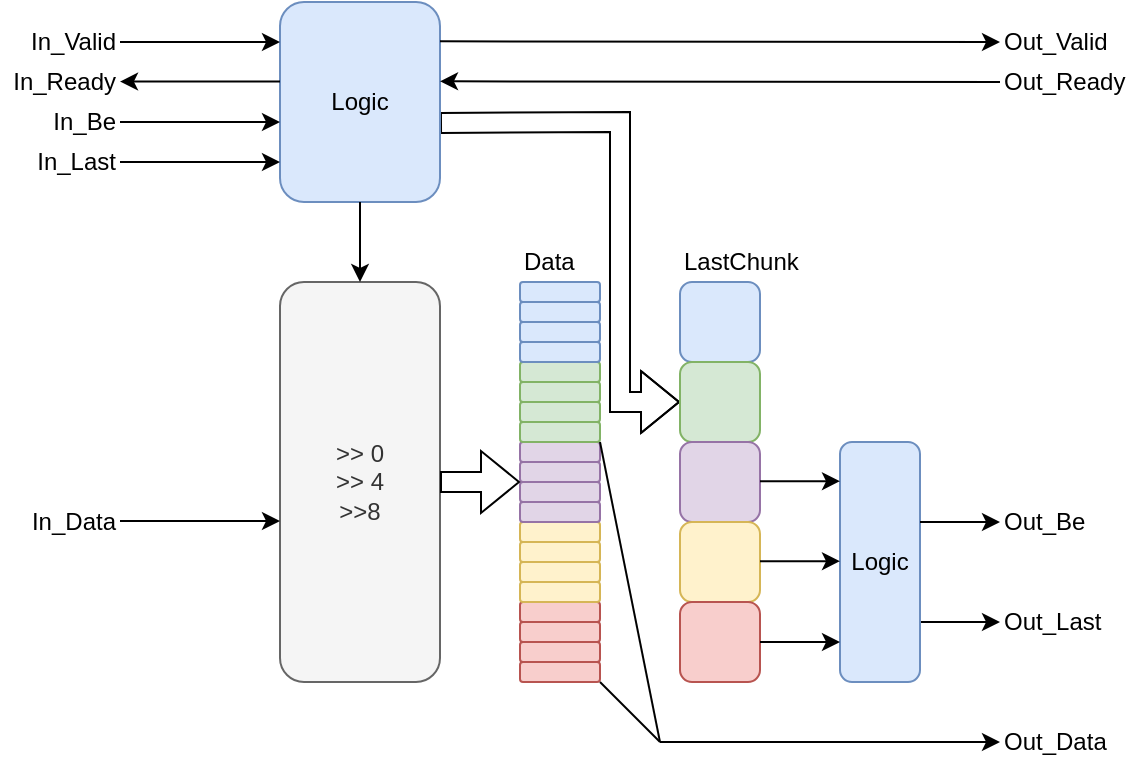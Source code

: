 <mxfile version="26.0.4">
  <diagram name="olo_base_wconv_n2m" id="sQZPAQ0m2a0brsjAJA3f">
    <mxGraphModel dx="1591" dy="1197" grid="1" gridSize="10" guides="1" tooltips="1" connect="1" arrows="1" fold="1" page="1" pageScale="1" pageWidth="10000" pageHeight="10000" math="0" shadow="0">
      <root>
        <mxCell id="0" />
        <mxCell id="1" parent="0" />
        <mxCell id="br58NJxcLIrbls-2tRWk-36" value="" style="shape=flexArrow;endArrow=classic;html=1;rounded=0;entryX=0;entryY=0.5;entryDx=0;entryDy=0;exitX=1;exitY=0.605;exitDx=0;exitDy=0;exitPerimeter=0;" edge="1" parent="1" source="br58NJxcLIrbls-2tRWk-1" target="br58NJxcLIrbls-2tRWk-29">
          <mxGeometry width="50" height="50" relative="1" as="geometry">
            <mxPoint x="570" y="960" as="sourcePoint" />
            <mxPoint x="620" y="1050" as="targetPoint" />
            <Array as="points">
              <mxPoint x="650" y="960" />
              <mxPoint x="650" y="1100" />
            </Array>
          </mxGeometry>
        </mxCell>
        <mxCell id="BS4bdiccRaYcMO0Jhtpn-28" value="In_Valid" style="text;html=1;align=right;verticalAlign=middle;whiteSpace=wrap;rounded=0;" parent="1" vertex="1">
          <mxGeometry x="340" y="910" width="60" height="20" as="geometry" />
        </mxCell>
        <mxCell id="br58NJxcLIrbls-2tRWk-1" value="Logic" style="rounded=1;whiteSpace=wrap;html=1;fillColor=#dae8fc;strokeColor=#6c8ebf;fontColor=#000000;" vertex="1" parent="1">
          <mxGeometry x="480" y="900" width="80" height="100" as="geometry" />
        </mxCell>
        <mxCell id="br58NJxcLIrbls-2tRWk-2" value="&lt;div&gt;&lt;span style=&quot;background-color: transparent; color: light-dark(rgb(51, 51, 51), rgb(193, 193, 193));&quot;&gt;&amp;gt;&amp;gt; 0&lt;/span&gt;&lt;br&gt;&lt;/div&gt;&lt;div&gt;&amp;gt;&amp;gt; 4&lt;/div&gt;&lt;div&gt;&amp;gt;&amp;gt;8&lt;/div&gt;" style="rounded=1;whiteSpace=wrap;html=1;fillColor=#f5f5f5;strokeColor=#666666;fontColor=#333333;" vertex="1" parent="1">
          <mxGeometry x="480" y="1040" width="80" height="200" as="geometry" />
        </mxCell>
        <mxCell id="br58NJxcLIrbls-2tRWk-3" value="" style="rounded=1;whiteSpace=wrap;html=1;fillColor=#f8cecc;strokeColor=#b85450;" vertex="1" parent="1">
          <mxGeometry x="600" y="1230" width="40" height="10" as="geometry" />
        </mxCell>
        <mxCell id="br58NJxcLIrbls-2tRWk-4" value="" style="rounded=1;whiteSpace=wrap;html=1;fillColor=#f8cecc;strokeColor=#b85450;" vertex="1" parent="1">
          <mxGeometry x="600" y="1220" width="40" height="10" as="geometry" />
        </mxCell>
        <mxCell id="br58NJxcLIrbls-2tRWk-5" value="" style="rounded=1;whiteSpace=wrap;html=1;fillColor=#f8cecc;strokeColor=#b85450;" vertex="1" parent="1">
          <mxGeometry x="600" y="1210" width="40" height="10" as="geometry" />
        </mxCell>
        <mxCell id="br58NJxcLIrbls-2tRWk-6" value="" style="rounded=1;whiteSpace=wrap;html=1;fillColor=#f8cecc;strokeColor=#b85450;" vertex="1" parent="1">
          <mxGeometry x="600" y="1200" width="40" height="10" as="geometry" />
        </mxCell>
        <mxCell id="br58NJxcLIrbls-2tRWk-12" value="" style="rounded=1;whiteSpace=wrap;html=1;fillColor=#fff2cc;strokeColor=#d6b656;" vertex="1" parent="1">
          <mxGeometry x="600" y="1190" width="40" height="10" as="geometry" />
        </mxCell>
        <mxCell id="br58NJxcLIrbls-2tRWk-13" value="" style="rounded=1;whiteSpace=wrap;html=1;fillColor=#fff2cc;strokeColor=#d6b656;" vertex="1" parent="1">
          <mxGeometry x="600" y="1180" width="40" height="10" as="geometry" />
        </mxCell>
        <mxCell id="br58NJxcLIrbls-2tRWk-14" value="" style="rounded=1;whiteSpace=wrap;html=1;fillColor=#fff2cc;strokeColor=#d6b656;" vertex="1" parent="1">
          <mxGeometry x="600" y="1170" width="40" height="10" as="geometry" />
        </mxCell>
        <mxCell id="br58NJxcLIrbls-2tRWk-15" value="" style="rounded=1;whiteSpace=wrap;html=1;fillColor=#fff2cc;strokeColor=#d6b656;" vertex="1" parent="1">
          <mxGeometry x="600" y="1160" width="40" height="10" as="geometry" />
        </mxCell>
        <mxCell id="br58NJxcLIrbls-2tRWk-16" value="" style="rounded=1;whiteSpace=wrap;html=1;fillColor=#e1d5e7;strokeColor=#9673a6;" vertex="1" parent="1">
          <mxGeometry x="600" y="1150" width="40" height="10" as="geometry" />
        </mxCell>
        <mxCell id="br58NJxcLIrbls-2tRWk-17" value="" style="rounded=1;whiteSpace=wrap;html=1;fillColor=#e1d5e7;strokeColor=#9673a6;" vertex="1" parent="1">
          <mxGeometry x="600" y="1140" width="40" height="10" as="geometry" />
        </mxCell>
        <mxCell id="br58NJxcLIrbls-2tRWk-18" value="" style="rounded=1;whiteSpace=wrap;html=1;fillColor=#e1d5e7;strokeColor=#9673a6;" vertex="1" parent="1">
          <mxGeometry x="600" y="1130" width="40" height="10" as="geometry" />
        </mxCell>
        <mxCell id="br58NJxcLIrbls-2tRWk-19" value="" style="rounded=1;whiteSpace=wrap;html=1;fillColor=#e1d5e7;strokeColor=#9673a6;" vertex="1" parent="1">
          <mxGeometry x="600" y="1120" width="40" height="10" as="geometry" />
        </mxCell>
        <mxCell id="br58NJxcLIrbls-2tRWk-20" value="" style="rounded=1;whiteSpace=wrap;html=1;fillColor=#d5e8d4;strokeColor=#82b366;" vertex="1" parent="1">
          <mxGeometry x="600" y="1110" width="40" height="10" as="geometry" />
        </mxCell>
        <mxCell id="br58NJxcLIrbls-2tRWk-21" value="" style="rounded=1;whiteSpace=wrap;html=1;fillColor=#d5e8d4;strokeColor=#82b366;" vertex="1" parent="1">
          <mxGeometry x="600" y="1100" width="40" height="10" as="geometry" />
        </mxCell>
        <mxCell id="br58NJxcLIrbls-2tRWk-22" value="" style="rounded=1;whiteSpace=wrap;html=1;fillColor=#d5e8d4;strokeColor=#82b366;" vertex="1" parent="1">
          <mxGeometry x="600" y="1090" width="40" height="10" as="geometry" />
        </mxCell>
        <mxCell id="br58NJxcLIrbls-2tRWk-23" value="" style="rounded=1;whiteSpace=wrap;html=1;fillColor=#d5e8d4;strokeColor=#82b366;" vertex="1" parent="1">
          <mxGeometry x="600" y="1080" width="40" height="10" as="geometry" />
        </mxCell>
        <mxCell id="br58NJxcLIrbls-2tRWk-24" value="" style="rounded=1;whiteSpace=wrap;html=1;fillColor=#dae8fc;strokeColor=#6c8ebf;" vertex="1" parent="1">
          <mxGeometry x="600" y="1070" width="40" height="10" as="geometry" />
        </mxCell>
        <mxCell id="br58NJxcLIrbls-2tRWk-25" value="" style="rounded=1;whiteSpace=wrap;html=1;fillColor=#dae8fc;strokeColor=#6c8ebf;" vertex="1" parent="1">
          <mxGeometry x="600" y="1060" width="40" height="10" as="geometry" />
        </mxCell>
        <mxCell id="br58NJxcLIrbls-2tRWk-26" value="" style="rounded=1;whiteSpace=wrap;html=1;fillColor=#dae8fc;strokeColor=#6c8ebf;" vertex="1" parent="1">
          <mxGeometry x="600" y="1050" width="40" height="10" as="geometry" />
        </mxCell>
        <mxCell id="br58NJxcLIrbls-2tRWk-27" value="" style="rounded=1;whiteSpace=wrap;html=1;fillColor=#dae8fc;strokeColor=#6c8ebf;" vertex="1" parent="1">
          <mxGeometry x="600" y="1040" width="40" height="10" as="geometry" />
        </mxCell>
        <mxCell id="br58NJxcLIrbls-2tRWk-28" value="" style="rounded=1;whiteSpace=wrap;html=1;fillColor=#dae8fc;strokeColor=#6c8ebf;" vertex="1" parent="1">
          <mxGeometry x="680" y="1040" width="40" height="40" as="geometry" />
        </mxCell>
        <mxCell id="br58NJxcLIrbls-2tRWk-29" value="" style="rounded=1;whiteSpace=wrap;html=1;fillColor=#d5e8d4;strokeColor=#82b366;" vertex="1" parent="1">
          <mxGeometry x="680" y="1080" width="40" height="40" as="geometry" />
        </mxCell>
        <mxCell id="br58NJxcLIrbls-2tRWk-30" value="" style="rounded=1;whiteSpace=wrap;html=1;fillColor=#e1d5e7;strokeColor=#9673a6;" vertex="1" parent="1">
          <mxGeometry x="680" y="1120" width="40" height="40" as="geometry" />
        </mxCell>
        <mxCell id="br58NJxcLIrbls-2tRWk-31" value="" style="rounded=1;whiteSpace=wrap;html=1;fillColor=#fff2cc;strokeColor=#d6b656;" vertex="1" parent="1">
          <mxGeometry x="680" y="1160" width="40" height="40" as="geometry" />
        </mxCell>
        <mxCell id="br58NJxcLIrbls-2tRWk-32" value="" style="rounded=1;whiteSpace=wrap;html=1;fillColor=#f8cecc;strokeColor=#b85450;" vertex="1" parent="1">
          <mxGeometry x="680" y="1200" width="40" height="40" as="geometry" />
        </mxCell>
        <mxCell id="br58NJxcLIrbls-2tRWk-34" value="" style="shape=flexArrow;endArrow=classic;html=1;rounded=0;entryX=0;entryY=1;entryDx=0;entryDy=0;exitX=1;exitY=0.5;exitDx=0;exitDy=0;" edge="1" parent="1" source="br58NJxcLIrbls-2tRWk-2" target="br58NJxcLIrbls-2tRWk-18">
          <mxGeometry width="50" height="50" relative="1" as="geometry">
            <mxPoint x="560" y="1140" as="sourcePoint" />
            <mxPoint x="610" y="1090" as="targetPoint" />
          </mxGeometry>
        </mxCell>
        <mxCell id="br58NJxcLIrbls-2tRWk-37" value="" style="endArrow=classic;html=1;rounded=0;" edge="1" parent="1">
          <mxGeometry width="50" height="50" relative="1" as="geometry">
            <mxPoint x="670" y="1270" as="sourcePoint" />
            <mxPoint x="840" y="1270" as="targetPoint" />
          </mxGeometry>
        </mxCell>
        <mxCell id="br58NJxcLIrbls-2tRWk-38" value="" style="endArrow=none;html=1;rounded=0;" edge="1" parent="1">
          <mxGeometry width="50" height="50" relative="1" as="geometry">
            <mxPoint x="640" y="1120" as="sourcePoint" />
            <mxPoint x="670" y="1270" as="targetPoint" />
          </mxGeometry>
        </mxCell>
        <mxCell id="br58NJxcLIrbls-2tRWk-39" value="" style="endArrow=none;html=1;rounded=0;" edge="1" parent="1">
          <mxGeometry width="50" height="50" relative="1" as="geometry">
            <mxPoint x="640" y="1240" as="sourcePoint" />
            <mxPoint x="670" y="1270" as="targetPoint" />
          </mxGeometry>
        </mxCell>
        <mxCell id="br58NJxcLIrbls-2tRWk-54" value="" style="endArrow=classic;html=1;rounded=0;" edge="1" parent="1">
          <mxGeometry width="50" height="50" relative="1" as="geometry">
            <mxPoint x="800" y="1210" as="sourcePoint" />
            <mxPoint x="840" y="1210" as="targetPoint" />
          </mxGeometry>
        </mxCell>
        <mxCell id="br58NJxcLIrbls-2tRWk-55" value="" style="endArrow=classic;html=1;rounded=0;exitX=0.5;exitY=1;exitDx=0;exitDy=0;" edge="1" parent="1" source="br58NJxcLIrbls-2tRWk-1" target="br58NJxcLIrbls-2tRWk-2">
          <mxGeometry width="50" height="50" relative="1" as="geometry">
            <mxPoint x="810" y="1220" as="sourcePoint" />
            <mxPoint x="850" y="1220" as="targetPoint" />
          </mxGeometry>
        </mxCell>
        <mxCell id="br58NJxcLIrbls-2tRWk-56" value="" style="endArrow=classic;html=1;rounded=0;" edge="1" parent="1">
          <mxGeometry width="50" height="50" relative="1" as="geometry">
            <mxPoint x="400" y="920" as="sourcePoint" />
            <mxPoint x="480" y="920" as="targetPoint" />
          </mxGeometry>
        </mxCell>
        <mxCell id="br58NJxcLIrbls-2tRWk-57" value="" style="endArrow=classic;html=1;rounded=0;" edge="1" parent="1">
          <mxGeometry width="50" height="50" relative="1" as="geometry">
            <mxPoint x="400" y="1159.52" as="sourcePoint" />
            <mxPoint x="480" y="1159.52" as="targetPoint" />
          </mxGeometry>
        </mxCell>
        <mxCell id="jF0jsc4xDSM0rBsBE9Uc-2" value="" style="endArrow=none;html=1;rounded=0;startArrow=classic;startFill=1;endFill=0;" edge="1" parent="1">
          <mxGeometry width="50" height="50" relative="1" as="geometry">
            <mxPoint x="400" y="939.8" as="sourcePoint" />
            <mxPoint x="480" y="939.8" as="targetPoint" />
          </mxGeometry>
        </mxCell>
        <mxCell id="jF0jsc4xDSM0rBsBE9Uc-3" value="In_Ready" style="text;html=1;align=right;verticalAlign=middle;whiteSpace=wrap;rounded=0;" vertex="1" parent="1">
          <mxGeometry x="340" y="930" width="60" height="20" as="geometry" />
        </mxCell>
        <mxCell id="jF0jsc4xDSM0rBsBE9Uc-4" value="In_Be" style="text;html=1;align=right;verticalAlign=middle;whiteSpace=wrap;rounded=0;" vertex="1" parent="1">
          <mxGeometry x="340" y="950" width="60" height="20" as="geometry" />
        </mxCell>
        <mxCell id="jF0jsc4xDSM0rBsBE9Uc-5" value="" style="endArrow=classic;html=1;rounded=0;" edge="1" parent="1">
          <mxGeometry width="50" height="50" relative="1" as="geometry">
            <mxPoint x="400" y="960" as="sourcePoint" />
            <mxPoint x="480" y="960" as="targetPoint" />
          </mxGeometry>
        </mxCell>
        <mxCell id="jF0jsc4xDSM0rBsBE9Uc-6" value="" style="endArrow=classic;html=1;rounded=0;" edge="1" parent="1">
          <mxGeometry width="50" height="50" relative="1" as="geometry">
            <mxPoint x="400" y="980" as="sourcePoint" />
            <mxPoint x="480" y="980" as="targetPoint" />
          </mxGeometry>
        </mxCell>
        <mxCell id="jF0jsc4xDSM0rBsBE9Uc-7" value="In_Last" style="text;html=1;align=right;verticalAlign=middle;whiteSpace=wrap;rounded=0;" vertex="1" parent="1">
          <mxGeometry x="340" y="970" width="60" height="20" as="geometry" />
        </mxCell>
        <mxCell id="jF0jsc4xDSM0rBsBE9Uc-8" value="In_Data" style="text;html=1;align=right;verticalAlign=middle;whiteSpace=wrap;rounded=0;" vertex="1" parent="1">
          <mxGeometry x="340" y="1150" width="60" height="20" as="geometry" />
        </mxCell>
        <mxCell id="jF0jsc4xDSM0rBsBE9Uc-9" value="Out_Data" style="text;html=1;align=left;verticalAlign=middle;whiteSpace=wrap;rounded=0;" vertex="1" parent="1">
          <mxGeometry x="840" y="1260" width="60" height="20" as="geometry" />
        </mxCell>
        <mxCell id="jF0jsc4xDSM0rBsBE9Uc-10" value="Out_Last" style="text;html=1;align=left;verticalAlign=middle;whiteSpace=wrap;rounded=0;" vertex="1" parent="1">
          <mxGeometry x="840" y="1200" width="60" height="20" as="geometry" />
        </mxCell>
        <mxCell id="jF0jsc4xDSM0rBsBE9Uc-11" value="Logic" style="rounded=1;whiteSpace=wrap;html=1;fillColor=#dae8fc;strokeColor=#6c8ebf;fontColor=#000000;" vertex="1" parent="1">
          <mxGeometry x="760" y="1120" width="40" height="120" as="geometry" />
        </mxCell>
        <mxCell id="jF0jsc4xDSM0rBsBE9Uc-12" value="" style="endArrow=classic;html=1;rounded=0;" edge="1" parent="1">
          <mxGeometry width="50" height="50" relative="1" as="geometry">
            <mxPoint x="800" y="1160" as="sourcePoint" />
            <mxPoint x="840" y="1160" as="targetPoint" />
          </mxGeometry>
        </mxCell>
        <mxCell id="jF0jsc4xDSM0rBsBE9Uc-13" value="Out_Be" style="text;html=1;align=left;verticalAlign=middle;whiteSpace=wrap;rounded=0;" vertex="1" parent="1">
          <mxGeometry x="840" y="1150" width="60" height="20" as="geometry" />
        </mxCell>
        <mxCell id="jF0jsc4xDSM0rBsBE9Uc-14" value="" style="endArrow=classic;html=1;rounded=0;" edge="1" parent="1">
          <mxGeometry width="50" height="50" relative="1" as="geometry">
            <mxPoint x="560" y="919.66" as="sourcePoint" />
            <mxPoint x="840" y="920" as="targetPoint" />
          </mxGeometry>
        </mxCell>
        <mxCell id="jF0jsc4xDSM0rBsBE9Uc-16" value="" style="endArrow=none;html=1;rounded=0;startArrow=classic;startFill=1;endFill=0;" edge="1" parent="1">
          <mxGeometry width="50" height="50" relative="1" as="geometry">
            <mxPoint x="560" y="939.66" as="sourcePoint" />
            <mxPoint x="840" y="940" as="targetPoint" />
          </mxGeometry>
        </mxCell>
        <mxCell id="jF0jsc4xDSM0rBsBE9Uc-17" value="Out_Valid" style="text;html=1;align=left;verticalAlign=middle;whiteSpace=wrap;rounded=0;" vertex="1" parent="1">
          <mxGeometry x="840" y="910" width="60" height="20" as="geometry" />
        </mxCell>
        <mxCell id="jF0jsc4xDSM0rBsBE9Uc-18" value="Out_Ready" style="text;html=1;align=left;verticalAlign=middle;whiteSpace=wrap;rounded=0;" vertex="1" parent="1">
          <mxGeometry x="840" y="930" width="60" height="20" as="geometry" />
        </mxCell>
        <mxCell id="jF0jsc4xDSM0rBsBE9Uc-19" value="" style="endArrow=classic;html=1;rounded=0;" edge="1" parent="1">
          <mxGeometry width="50" height="50" relative="1" as="geometry">
            <mxPoint x="720" y="1139.6" as="sourcePoint" />
            <mxPoint x="760" y="1139.6" as="targetPoint" />
          </mxGeometry>
        </mxCell>
        <mxCell id="jF0jsc4xDSM0rBsBE9Uc-20" value="" style="endArrow=classic;html=1;rounded=0;" edge="1" parent="1">
          <mxGeometry width="50" height="50" relative="1" as="geometry">
            <mxPoint x="720" y="1179.6" as="sourcePoint" />
            <mxPoint x="760" y="1179.6" as="targetPoint" />
          </mxGeometry>
        </mxCell>
        <mxCell id="jF0jsc4xDSM0rBsBE9Uc-21" value="" style="endArrow=classic;html=1;rounded=0;" edge="1" parent="1">
          <mxGeometry width="50" height="50" relative="1" as="geometry">
            <mxPoint x="720" y="1220" as="sourcePoint" />
            <mxPoint x="760" y="1220" as="targetPoint" />
          </mxGeometry>
        </mxCell>
        <mxCell id="jF0jsc4xDSM0rBsBE9Uc-22" value="Data" style="text;html=1;align=left;verticalAlign=middle;whiteSpace=wrap;rounded=0;" vertex="1" parent="1">
          <mxGeometry x="600" y="1020" width="60" height="20" as="geometry" />
        </mxCell>
        <mxCell id="jF0jsc4xDSM0rBsBE9Uc-23" value="LastChunk" style="text;html=1;align=left;verticalAlign=middle;whiteSpace=wrap;rounded=0;" vertex="1" parent="1">
          <mxGeometry x="680" y="1020" width="60" height="20" as="geometry" />
        </mxCell>
      </root>
    </mxGraphModel>
  </diagram>
</mxfile>
